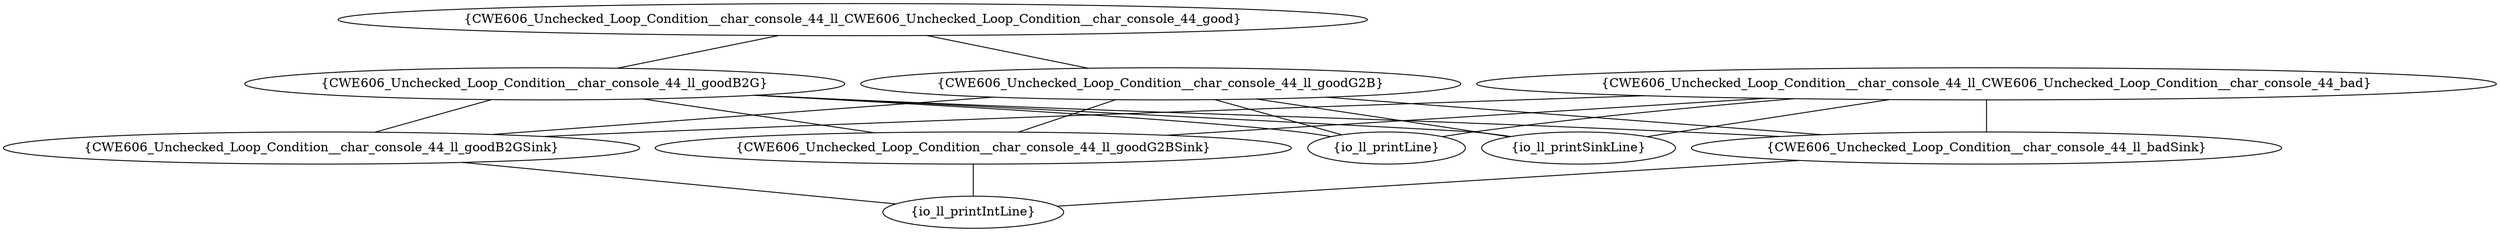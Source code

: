 graph "cg graph" {
CWE606_Unchecked_Loop_Condition__char_console_44_ll_goodG2B [label="{CWE606_Unchecked_Loop_Condition__char_console_44_ll_goodG2B}"];
CWE606_Unchecked_Loop_Condition__char_console_44_ll_badSink [label="{CWE606_Unchecked_Loop_Condition__char_console_44_ll_badSink}"];
CWE606_Unchecked_Loop_Condition__char_console_44_ll_goodB2GSink [label="{CWE606_Unchecked_Loop_Condition__char_console_44_ll_goodB2GSink}"];
CWE606_Unchecked_Loop_Condition__char_console_44_ll_goodG2BSink [label="{CWE606_Unchecked_Loop_Condition__char_console_44_ll_goodG2BSink}"];
io_ll_printLine [label="{io_ll_printLine}"];
io_ll_printSinkLine [label="{io_ll_printSinkLine}"];
io_ll_printIntLine [label="{io_ll_printIntLine}"];
CWE606_Unchecked_Loop_Condition__char_console_44_ll_CWE606_Unchecked_Loop_Condition__char_console_44_good [label="{CWE606_Unchecked_Loop_Condition__char_console_44_ll_CWE606_Unchecked_Loop_Condition__char_console_44_good}"];
CWE606_Unchecked_Loop_Condition__char_console_44_ll_goodB2G [label="{CWE606_Unchecked_Loop_Condition__char_console_44_ll_goodB2G}"];
CWE606_Unchecked_Loop_Condition__char_console_44_ll_CWE606_Unchecked_Loop_Condition__char_console_44_bad [label="{CWE606_Unchecked_Loop_Condition__char_console_44_ll_CWE606_Unchecked_Loop_Condition__char_console_44_bad}"];
CWE606_Unchecked_Loop_Condition__char_console_44_ll_goodG2B -- CWE606_Unchecked_Loop_Condition__char_console_44_ll_badSink;
CWE606_Unchecked_Loop_Condition__char_console_44_ll_goodG2B -- CWE606_Unchecked_Loop_Condition__char_console_44_ll_goodB2GSink;
CWE606_Unchecked_Loop_Condition__char_console_44_ll_goodG2B -- CWE606_Unchecked_Loop_Condition__char_console_44_ll_goodG2BSink;
CWE606_Unchecked_Loop_Condition__char_console_44_ll_goodG2B -- io_ll_printLine;
CWE606_Unchecked_Loop_Condition__char_console_44_ll_goodG2B -- io_ll_printSinkLine;
CWE606_Unchecked_Loop_Condition__char_console_44_ll_goodG2BSink -- io_ll_printIntLine;
CWE606_Unchecked_Loop_Condition__char_console_44_ll_CWE606_Unchecked_Loop_Condition__char_console_44_good -- CWE606_Unchecked_Loop_Condition__char_console_44_ll_goodG2B;
CWE606_Unchecked_Loop_Condition__char_console_44_ll_CWE606_Unchecked_Loop_Condition__char_console_44_good -- CWE606_Unchecked_Loop_Condition__char_console_44_ll_goodB2G;
CWE606_Unchecked_Loop_Condition__char_console_44_ll_goodB2GSink -- io_ll_printIntLine;
CWE606_Unchecked_Loop_Condition__char_console_44_ll_CWE606_Unchecked_Loop_Condition__char_console_44_bad -- io_ll_printLine;
CWE606_Unchecked_Loop_Condition__char_console_44_ll_CWE606_Unchecked_Loop_Condition__char_console_44_bad -- CWE606_Unchecked_Loop_Condition__char_console_44_ll_badSink;
CWE606_Unchecked_Loop_Condition__char_console_44_ll_CWE606_Unchecked_Loop_Condition__char_console_44_bad -- CWE606_Unchecked_Loop_Condition__char_console_44_ll_goodB2GSink;
CWE606_Unchecked_Loop_Condition__char_console_44_ll_CWE606_Unchecked_Loop_Condition__char_console_44_bad -- CWE606_Unchecked_Loop_Condition__char_console_44_ll_goodG2BSink;
CWE606_Unchecked_Loop_Condition__char_console_44_ll_CWE606_Unchecked_Loop_Condition__char_console_44_bad -- io_ll_printSinkLine;
CWE606_Unchecked_Loop_Condition__char_console_44_ll_badSink -- io_ll_printIntLine;
CWE606_Unchecked_Loop_Condition__char_console_44_ll_goodB2G -- io_ll_printLine;
CWE606_Unchecked_Loop_Condition__char_console_44_ll_goodB2G -- CWE606_Unchecked_Loop_Condition__char_console_44_ll_badSink;
CWE606_Unchecked_Loop_Condition__char_console_44_ll_goodB2G -- CWE606_Unchecked_Loop_Condition__char_console_44_ll_goodB2GSink;
CWE606_Unchecked_Loop_Condition__char_console_44_ll_goodB2G -- CWE606_Unchecked_Loop_Condition__char_console_44_ll_goodG2BSink;
CWE606_Unchecked_Loop_Condition__char_console_44_ll_goodB2G -- io_ll_printSinkLine;
}
